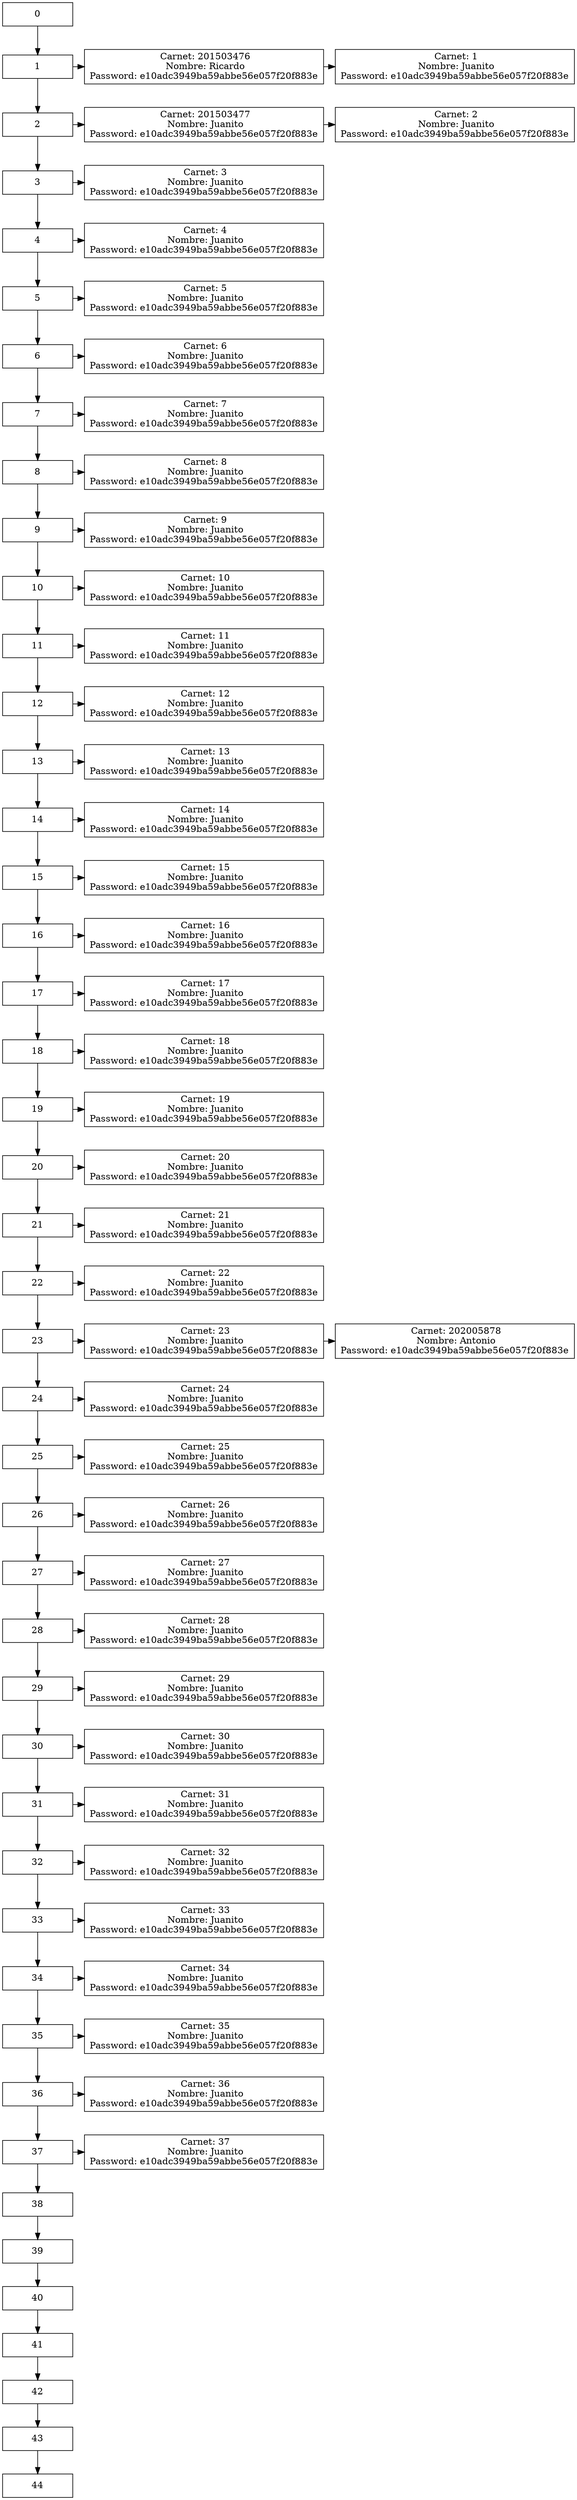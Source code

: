 digraph G{ 

node[ shape = box] 

0[label = "0", width=1.5, group = 1];

1[label = "1", width=1.5, group = 1];

2[label = "2", width=1.5, group = 1];

3[label = "3", width=1.5, group = 1];

4[label = "4", width=1.5, group = 1];

5[label = "5", width=1.5, group = 1];

6[label = "6", width=1.5, group = 1];

7[label = "7", width=1.5, group = 1];

8[label = "8", width=1.5, group = 1];

9[label = "9", width=1.5, group = 1];

10[label = "10", width=1.5, group = 1];

11[label = "11", width=1.5, group = 1];

12[label = "12", width=1.5, group = 1];

13[label = "13", width=1.5, group = 1];

14[label = "14", width=1.5, group = 1];

15[label = "15", width=1.5, group = 1];

16[label = "16", width=1.5, group = 1];

17[label = "17", width=1.5, group = 1];

18[label = "18", width=1.5, group = 1];

19[label = "19", width=1.5, group = 1];

20[label = "20", width=1.5, group = 1];

21[label = "21", width=1.5, group = 1];

22[label = "22", width=1.5, group = 1];

23[label = "23", width=1.5, group = 1];

24[label = "24", width=1.5, group = 1];

25[label = "25", width=1.5, group = 1];

26[label = "26", width=1.5, group = 1];

27[label = "27", width=1.5, group = 1];

28[label = "28", width=1.5, group = 1];

29[label = "29", width=1.5, group = 1];

30[label = "30", width=1.5, group = 1];

31[label = "31", width=1.5, group = 1];

32[label = "32", width=1.5, group = 1];

33[label = "33", width=1.5, group = 1];

34[label = "34", width=1.5, group = 1];

35[label = "35", width=1.5, group = 1];

36[label = "36", width=1.5, group = 1];

37[label = "37", width=1.5, group = 1];

38[label = "38", width=1.5, group = 1];

39[label = "39", width=1.5, group = 1];

40[label = "40", width=1.5, group = 1];

41[label = "41", width=1.5, group = 1];

42[label = "42", width=1.5, group = 1];

43[label = "43", width=1.5, group = 1];

44[label = "44", width=1.5, group = 1];

0 -> 1 ; 

1 -> 2 ; 

2 -> 3 ; 

3 -> 4 ; 

4 -> 5 ; 

5 -> 6 ; 

6 -> 7 ; 

7 -> 8 ; 

8 -> 9 ; 

9 -> 10 ; 

10 -> 11 ; 

11 -> 12 ; 

12 -> 13 ; 

13 -> 14 ; 

14 -> 15 ; 

15 -> 16 ; 

16 -> 17 ; 

17 -> 18 ; 

18 -> 19 ; 

19 -> 20 ; 

20 -> 21 ; 

21 -> 22 ; 

22 -> 23 ; 

23 -> 24 ; 

24 -> 25 ; 

25 -> 26 ; 

26 -> 27 ; 

27 -> 28 ; 

28 -> 29 ; 

29 -> 30 ; 

30 -> 31 ; 

31 -> 32 ; 

32 -> 33 ; 

33 -> 34 ; 

34 -> 35 ; 

35 -> 36 ; 

36 -> 37 ; 

37 -> 38 ; 

38 -> 39 ; 

39 -> 40 ; 

40 -> 41 ; 

41 -> 42 ; 

42 -> 43 ; 

43 -> 44 ; 

A201503476[label = " Carnet: 201503476
 Nombre: Ricardo
Password: e10adc3949ba59abbe56e057f20f883e
", width=1.5, group = 2];

A1[label = " Carnet: 1
 Nombre: Juanito
Password: e10adc3949ba59abbe56e057f20f883e
", width=1.5, group = 3];

A201503477[label = " Carnet: 201503477
 Nombre: Juanito
Password: e10adc3949ba59abbe56e057f20f883e
", width=1.5, group = 2];

A2[label = " Carnet: 2
 Nombre: Juanito
Password: e10adc3949ba59abbe56e057f20f883e
", width=1.5, group = 3];

A3[label = " Carnet: 3
 Nombre: Juanito
Password: e10adc3949ba59abbe56e057f20f883e
", width=1.5, group = 2];

A4[label = " Carnet: 4
 Nombre: Juanito
Password: e10adc3949ba59abbe56e057f20f883e
", width=1.5, group = 2];

A5[label = " Carnet: 5
 Nombre: Juanito
Password: e10adc3949ba59abbe56e057f20f883e
", width=1.5, group = 2];

A6[label = " Carnet: 6
 Nombre: Juanito
Password: e10adc3949ba59abbe56e057f20f883e
", width=1.5, group = 2];

A7[label = " Carnet: 7
 Nombre: Juanito
Password: e10adc3949ba59abbe56e057f20f883e
", width=1.5, group = 2];

A8[label = " Carnet: 8
 Nombre: Juanito
Password: e10adc3949ba59abbe56e057f20f883e
", width=1.5, group = 2];

A9[label = " Carnet: 9
 Nombre: Juanito
Password: e10adc3949ba59abbe56e057f20f883e
", width=1.5, group = 2];

A10[label = " Carnet: 10
 Nombre: Juanito
Password: e10adc3949ba59abbe56e057f20f883e
", width=1.5, group = 2];

A11[label = " Carnet: 11
 Nombre: Juanito
Password: e10adc3949ba59abbe56e057f20f883e
", width=1.5, group = 2];

A12[label = " Carnet: 12
 Nombre: Juanito
Password: e10adc3949ba59abbe56e057f20f883e
", width=1.5, group = 2];

A13[label = " Carnet: 13
 Nombre: Juanito
Password: e10adc3949ba59abbe56e057f20f883e
", width=1.5, group = 2];

A14[label = " Carnet: 14
 Nombre: Juanito
Password: e10adc3949ba59abbe56e057f20f883e
", width=1.5, group = 2];

A15[label = " Carnet: 15
 Nombre: Juanito
Password: e10adc3949ba59abbe56e057f20f883e
", width=1.5, group = 2];

A16[label = " Carnet: 16
 Nombre: Juanito
Password: e10adc3949ba59abbe56e057f20f883e
", width=1.5, group = 2];

A17[label = " Carnet: 17
 Nombre: Juanito
Password: e10adc3949ba59abbe56e057f20f883e
", width=1.5, group = 2];

A18[label = " Carnet: 18
 Nombre: Juanito
Password: e10adc3949ba59abbe56e057f20f883e
", width=1.5, group = 2];

A19[label = " Carnet: 19
 Nombre: Juanito
Password: e10adc3949ba59abbe56e057f20f883e
", width=1.5, group = 2];

A20[label = " Carnet: 20
 Nombre: Juanito
Password: e10adc3949ba59abbe56e057f20f883e
", width=1.5, group = 2];

A21[label = " Carnet: 21
 Nombre: Juanito
Password: e10adc3949ba59abbe56e057f20f883e
", width=1.5, group = 2];

A22[label = " Carnet: 22
 Nombre: Juanito
Password: e10adc3949ba59abbe56e057f20f883e
", width=1.5, group = 2];

A23[label = " Carnet: 23
 Nombre: Juanito
Password: e10adc3949ba59abbe56e057f20f883e
", width=1.5, group = 2];

A202005878[label = " Carnet: 202005878
 Nombre: Antonio
Password: e10adc3949ba59abbe56e057f20f883e
", width=1.5, group = 3];

A24[label = " Carnet: 24
 Nombre: Juanito
Password: e10adc3949ba59abbe56e057f20f883e
", width=1.5, group = 2];

A25[label = " Carnet: 25
 Nombre: Juanito
Password: e10adc3949ba59abbe56e057f20f883e
", width=1.5, group = 2];

A26[label = " Carnet: 26
 Nombre: Juanito
Password: e10adc3949ba59abbe56e057f20f883e
", width=1.5, group = 2];

A27[label = " Carnet: 27
 Nombre: Juanito
Password: e10adc3949ba59abbe56e057f20f883e
", width=1.5, group = 2];

A28[label = " Carnet: 28
 Nombre: Juanito
Password: e10adc3949ba59abbe56e057f20f883e
", width=1.5, group = 2];

A29[label = " Carnet: 29
 Nombre: Juanito
Password: e10adc3949ba59abbe56e057f20f883e
", width=1.5, group = 2];

A30[label = " Carnet: 30
 Nombre: Juanito
Password: e10adc3949ba59abbe56e057f20f883e
", width=1.5, group = 2];

A31[label = " Carnet: 31
 Nombre: Juanito
Password: e10adc3949ba59abbe56e057f20f883e
", width=1.5, group = 2];

A32[label = " Carnet: 32
 Nombre: Juanito
Password: e10adc3949ba59abbe56e057f20f883e
", width=1.5, group = 2];

A33[label = " Carnet: 33
 Nombre: Juanito
Password: e10adc3949ba59abbe56e057f20f883e
", width=1.5, group = 2];

A34[label = " Carnet: 34
 Nombre: Juanito
Password: e10adc3949ba59abbe56e057f20f883e
", width=1.5, group = 2];

A35[label = " Carnet: 35
 Nombre: Juanito
Password: e10adc3949ba59abbe56e057f20f883e
", width=1.5, group = 2];

A36[label = " Carnet: 36
 Nombre: Juanito
Password: e10adc3949ba59abbe56e057f20f883e
", width=1.5, group = 2];

A37[label = " Carnet: 37
 Nombre: Juanito
Password: e10adc3949ba59abbe56e057f20f883e
", width=1.5, group = 2];

A201503476 -> A1

A201503477 -> A2

A23 -> A202005878

1 -> A201503476

2 -> A201503477

3 -> A3

4 -> A4

5 -> A5

6 -> A6

7 -> A7

8 -> A8

9 -> A9

10 -> A10

11 -> A11

12 -> A12

13 -> A13

14 -> A14

15 -> A15

16 -> A16

17 -> A17

18 -> A18

19 -> A19

20 -> A20

21 -> A21

22 -> A22

23 -> A23

24 -> A24

25 -> A25

26 -> A26

27 -> A27

28 -> A28

29 -> A29

30 -> A30

31 -> A31

32 -> A32

33 -> A33

34 -> A34

35 -> A35

36 -> A36

37 -> A37

{rank =  same;0;}
{rank =  same;1;A201503476;A1;}
{rank =  same;2;A201503477;A2;}
{rank =  same;3;A3;}
{rank =  same;4;A4;}
{rank =  same;5;A5;}
{rank =  same;6;A6;}
{rank =  same;7;A7;}
{rank =  same;8;A8;}
{rank =  same;9;A9;}
{rank =  same;10;A10;}
{rank =  same;11;A11;}
{rank =  same;12;A12;}
{rank =  same;13;A13;}
{rank =  same;14;A14;}
{rank =  same;15;A15;}
{rank =  same;16;A16;}
{rank =  same;17;A17;}
{rank =  same;18;A18;}
{rank =  same;19;A19;}
{rank =  same;20;A20;}
{rank =  same;21;A21;}
{rank =  same;22;A22;}
{rank =  same;23;A23;A202005878;}
{rank =  same;24;A24;}
{rank =  same;25;A25;}
{rank =  same;26;A26;}
{rank =  same;27;A27;}
{rank =  same;28;A28;}
{rank =  same;29;A29;}
{rank =  same;30;A30;}
{rank =  same;31;A31;}
{rank =  same;32;A32;}
{rank =  same;33;A33;}
{rank =  same;34;A34;}
{rank =  same;35;A35;}
{rank =  same;36;A36;}
{rank =  same;37;A37;}
{rank =  same;38;}
{rank =  same;39;}
{rank =  same;40;}
{rank =  same;41;}
{rank =  same;42;}
{rank =  same;43;}
{rank =  same;44;}
}
